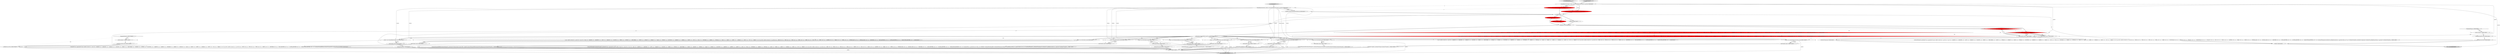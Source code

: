digraph {
64 [style = filled, label = "{setState(577)match(T__0)setState(578)query()setState(579)match(T__1)}@@@120@@@['0', '0', '1']", fillcolor = white, shape = ellipse image = "AAA0AAABBB3BBB"];
51 [style = filled, label = "_localctx.exception = re@@@157@@@['0', '0', '1']", fillcolor = white, shape = ellipse image = "AAA0AAABBB3BBB"];
11 [style = filled, label = "{setState(308)match(T__0)setState(317)_la = _input.LA(1)if ((((_la) & ~0x3f) == 0 && ((1L << _la) & ((1L << T__0) | (1L << ANALYZE) | (1L << ANALYZED) | (1L << CAST) | (1L << CATALOGS) | (1L << COLUMNS) | (1L << DEBUG) | (1L << EXECUTABLE) | (1L << EXISTS) | (1L << EXPLAIN) | (1L << EXTRACT) | (1L << FALSE) | (1L << FORMAT) | (1L << FUNCTIONS) | (1L << GRAPHVIZ) | (1L << MAPPED) | (1L << MATCH) | (1L << NOT) | (1L << NULL) | (1L << OPTIMIZED) | (1L << PARSED) | (1L << PHYSICAL) | (1L << PLAN) | (1L << RLIKE) | (1L << QUERY) | (1L << SCHEMAS) | (1L << SHOW) | (1L << SYS) | (1L << TABLES))) != 0) || ((((_la - 64)) & ~0x3f) == 0 && ((1L << (_la - 64)) & ((1L << (TEXT - 64)) | (1L << (TRUE - 64)) | (1L << (TYPE - 64)) | (1L << (TYPES - 64)) | (1L << (VERIFY - 64)) | (1L << (FUNCTION_ESC - 64)) | (1L << (DATE_ESC - 64)) | (1L << (TIME_ESC - 64)) | (1L << (TIMESTAMP_ESC - 64)) | (1L << (GUID_ESC - 64)) | (1L << (PLUS - 64)) | (1L << (MINUS - 64)) | (1L << (ASTERISK - 64)) | (1L << (PARAM - 64)) | (1L << (STRING - 64)) | (1L << (INTEGER_VALUE - 64)) | (1L << (DECIMAL_VALUE - 64)) | (1L << (IDENTIFIER - 64)) | (1L << (DIGIT_IDENTIFIER - 64)) | (1L << (QUOTED_IDENTIFIER - 64)) | (1L << (BACKQUOTED_IDENTIFIER - 64)))) != 0)) {{setState(309)expression()setState(314)_errHandler.sync(this)_la = _input.LA(1)while (_la == T__2) {{{setState(310)match(T__2)setState(311)expression()}}setState(316)_errHandler.sync(this)_la = _input.LA(1)}}}setState(319)match(T__1)}@@@11@@@['1', '1', '0']", fillcolor = white, shape = ellipse image = "AAA0AAABBB1BBB"];
31 [style = filled, label = "enterOuterAlt(_localctx,1)@@@11@@@['0', '0', '1']", fillcolor = white, shape = ellipse image = "AAA0AAABBB3BBB"];
27 [style = filled, label = "_localctx = new StarContext(_localctx)@@@51@@@['0', '0', '1']", fillcolor = white, shape = ellipse image = "AAA0AAABBB3BBB"];
45 [style = filled, label = "{setState(557)_la = _input.LA(1)if ((((_la) & ~0x3f) == 0 && ((1L << _la) & ((1L << ANALYZE) | (1L << ANALYZED) | (1L << CATALOGS) | (1L << COLUMNS) | (1L << DEBUG) | (1L << EXECUTABLE) | (1L << EXPLAIN) | (1L << FORMAT) | (1L << FUNCTIONS) | (1L << GRAPHVIZ) | (1L << MAPPED) | (1L << OPTIMIZED) | (1L << PARSED) | (1L << PHYSICAL) | (1L << PLAN) | (1L << RLIKE) | (1L << QUERY) | (1L << SCHEMAS) | (1L << SHOW) | (1L << SYS) | (1L << TABLES))) != 0) || ((((_la - 64)) & ~0x3f) == 0 && ((1L << (_la - 64)) & ((1L << (TEXT - 64)) | (1L << (TYPE - 64)) | (1L << (TYPES - 64)) | (1L << (VERIFY - 64)) | (1L << (IDENTIFIER - 64)) | (1L << (DIGIT_IDENTIFIER - 64)) | (1L << (QUOTED_IDENTIFIER - 64)) | (1L << (BACKQUOTED_IDENTIFIER - 64)))) != 0)) {{setState(554)qualifiedName()setState(555)match(DOT)}}setState(559)match(ASTERISK)}@@@60@@@['0', '0', '1']", fillcolor = white, shape = ellipse image = "AAA0AAABBB3BBB"];
44 [style = filled, label = "_errHandler.recover(this,re)@@@159@@@['0', '0', '1']", fillcolor = white, shape = ellipse image = "AAA0AAABBB3BBB"];
15 [style = filled, label = "GroupingExpressionsContext _localctx = new GroupingExpressionsContext(_ctx,getState())@@@3@@@['1', '1', '0']", fillcolor = white, shape = ellipse image = "AAA0AAABBB1BBB"];
50 [style = filled, label = "_localctx = new FunctionCallContext(_localctx)@@@75@@@['0', '0', '1']", fillcolor = white, shape = ellipse image = "AAA0AAABBB3BBB"];
16 [style = filled, label = "RecognitionException re@@@50@@@['1', '1', '0']", fillcolor = white, shape = diamond image = "AAA0AAABBB1BBB"];
65 [style = filled, label = "RecognitionException re@@@156@@@['0', '0', '1']", fillcolor = white, shape = diamond image = "AAA0AAABBB3BBB"];
14 [style = filled, label = "return _localctx@@@58@@@['1', '1', '0']", fillcolor = lightgray, shape = ellipse image = "AAA0AAABBB1BBB"];
52 [style = filled, label = "enterOuterAlt(_localctx,9)@@@137@@@['0', '0', '1']", fillcolor = white, shape = ellipse image = "AAA0AAABBB3BBB"];
19 [style = filled, label = "getInterpreter().adaptivePredict(_input,41,_ctx)@@@9@@@['0', '1', '0']", fillcolor = red, shape = diamond image = "AAA1AAABBB2BBB"];
59 [style = filled, label = "(((_la) & ~0x3f) == 0 && ((1L << _la) & ((1L << T__0) | (1L << ALL) | (1L << ANALYZE) | (1L << ANALYZED) | (1L << CAST) | (1L << CATALOGS) | (1L << COLUMNS) | (1L << DEBUG) | (1L << DISTINCT) | (1L << EXECUTABLE) | (1L << EXISTS) | (1L << EXPLAIN) | (1L << EXTRACT) | (1L << FALSE) | (1L << FORMAT) | (1L << FUNCTIONS) | (1L << GRAPHVIZ) | (1L << MAPPED) | (1L << MATCH) | (1L << NOT) | (1L << NULL) | (1L << OPTIMIZED) | (1L << PARSED) | (1L << PHYSICAL) | (1L << PLAN) | (1L << RLIKE) | (1L << QUERY) | (1L << SCHEMAS) | (1L << SHOW) | (1L << SYS) | (1L << TABLES))) != 0) || ((((_la - 64)) & ~0x3f) == 0 && ((1L << (_la - 64)) & ((1L << (TEXT - 64)) | (1L << (TRUE - 64)) | (1L << (TYPE - 64)) | (1L << (TYPES - 64)) | (1L << (VERIFY - 64)) | (1L << (PLUS - 64)) | (1L << (MINUS - 64)) | (1L << (ASTERISK - 64)) | (1L << (PARAM - 64)) | (1L << (STRING - 64)) | (1L << (INTEGER_VALUE - 64)) | (1L << (DECIMAL_VALUE - 64)) | (1L << (IDENTIFIER - 64)) | (1L << (DIGIT_IDENTIFIER - 64)) | (1L << (QUOTED_IDENTIFIER - 64)) | (1L << (BACKQUOTED_IDENTIFIER - 64)))) != 0)@@@84@@@['0', '0', '1']", fillcolor = white, shape = diamond image = "AAA0AAABBB3BBB"];
17 [style = filled, label = "_errHandler.sync(this)@@@8@@@['1', '1', '1']", fillcolor = white, shape = ellipse image = "AAA0AAABBB1BBB"];
53 [style = filled, label = "{setState(560)identifier()setState(561)match(T__0)setState(573)_la = _input.LA(1)if ((((_la) & ~0x3f) == 0 && ((1L << _la) & ((1L << T__0) | (1L << ALL) | (1L << ANALYZE) | (1L << ANALYZED) | (1L << CAST) | (1L << CATALOGS) | (1L << COLUMNS) | (1L << DEBUG) | (1L << DISTINCT) | (1L << EXECUTABLE) | (1L << EXISTS) | (1L << EXPLAIN) | (1L << EXTRACT) | (1L << FALSE) | (1L << FORMAT) | (1L << FUNCTIONS) | (1L << GRAPHVIZ) | (1L << MAPPED) | (1L << MATCH) | (1L << NOT) | (1L << NULL) | (1L << OPTIMIZED) | (1L << PARSED) | (1L << PHYSICAL) | (1L << PLAN) | (1L << RLIKE) | (1L << QUERY) | (1L << SCHEMAS) | (1L << SHOW) | (1L << SYS) | (1L << TABLES))) != 0) || ((((_la - 64)) & ~0x3f) == 0 && ((1L << (_la - 64)) & ((1L << (TEXT - 64)) | (1L << (TRUE - 64)) | (1L << (TYPE - 64)) | (1L << (TYPES - 64)) | (1L << (VERIFY - 64)) | (1L << (PLUS - 64)) | (1L << (MINUS - 64)) | (1L << (ASTERISK - 64)) | (1L << (PARAM - 64)) | (1L << (STRING - 64)) | (1L << (INTEGER_VALUE - 64)) | (1L << (DECIMAL_VALUE - 64)) | (1L << (IDENTIFIER - 64)) | (1L << (DIGIT_IDENTIFIER - 64)) | (1L << (QUOTED_IDENTIFIER - 64)) | (1L << (BACKQUOTED_IDENTIFIER - 64)))) != 0)) {{setState(563)_la = _input.LA(1)if (_la == ALL || _la == DISTINCT) {{setState(562)setQuantifier()}}setState(565)expression()setState(570)_errHandler.sync(this)_la = _input.LA(1)while (_la == T__2) {{{setState(566)match(T__2)setState(567)expression()}}setState(572)_errHandler.sync(this)_la = _input.LA(1)}}}setState(575)match(T__1)}@@@77@@@['0', '0', '1']", fillcolor = white, shape = ellipse image = "AAA0AAABBB3BBB"];
40 [style = filled, label = "_localctx = new ConstantDefaultContext(_localctx)@@@44@@@['0', '0', '1']", fillcolor = white, shape = ellipse image = "AAA0AAABBB3BBB"];
2 [style = filled, label = "getInterpreter().adaptivePredict(_input,40,_ctx)@@@9@@@['1', '0', '0']", fillcolor = red, shape = diamond image = "AAA1AAABBB1BBB"];
4 [style = filled, label = "setState(299)@@@7@@@['1', '0', '0']", fillcolor = red, shape = ellipse image = "AAA1AAABBB1BBB"];
5 [style = filled, label = "_errHandler.reportError(this,re)@@@52@@@['1', '1', '0']", fillcolor = white, shape = ellipse image = "AAA0AAABBB1BBB"];
13 [style = filled, label = "{exitRule()}@@@55@@@['1', '1', '0']", fillcolor = white, shape = ellipse image = "AAA0AAABBB1BBB"];
20 [style = filled, label = "(((_la) & ~0x3f) == 0 && ((1L << _la) & ((1L << T__0) | (1L << ANALYZE) | (1L << ANALYZED) | (1L << CAST) | (1L << CATALOGS) | (1L << COLUMNS) | (1L << DEBUG) | (1L << EXECUTABLE) | (1L << EXISTS) | (1L << EXPLAIN) | (1L << EXTRACT) | (1L << FALSE) | (1L << FORMAT) | (1L << FUNCTIONS) | (1L << GRAPHVIZ) | (1L << MAPPED) | (1L << MATCH) | (1L << NOT) | (1L << NULL) | (1L << OPTIMIZED) | (1L << PARSED) | (1L << PHYSICAL) | (1L << PLAN) | (1L << RLIKE) | (1L << QUERY) | (1L << SCHEMAS) | (1L << SHOW) | (1L << SYS) | (1L << TABLES))) != 0) || ((((_la - 64)) & ~0x3f) == 0 && ((1L << (_la - 64)) & ((1L << (TEXT - 64)) | (1L << (TRUE - 64)) | (1L << (TYPE - 64)) | (1L << (TYPES - 64)) | (1L << (VERIFY - 64)) | (1L << (FUNCTION_ESC - 64)) | (1L << (DATE_ESC - 64)) | (1L << (TIME_ESC - 64)) | (1L << (TIMESTAMP_ESC - 64)) | (1L << (GUID_ESC - 64)) | (1L << (PLUS - 64)) | (1L << (MINUS - 64)) | (1L << (ASTERISK - 64)) | (1L << (PARAM - 64)) | (1L << (STRING - 64)) | (1L << (INTEGER_VALUE - 64)) | (1L << (DECIMAL_VALUE - 64)) | (1L << (IDENTIFIER - 64)) | (1L << (DIGIT_IDENTIFIER - 64)) | (1L << (QUOTED_IDENTIFIER - 64)) | (1L << (BACKQUOTED_IDENTIFIER - 64)))) != 0)@@@16@@@['0', '1', '0']", fillcolor = red, shape = diamond image = "AAA1AAABBB2BBB"];
48 [style = filled, label = "{setState(583)match(T__0)setState(584)expression()setState(585)match(T__1)}@@@145@@@['0', '0', '1']", fillcolor = white, shape = ellipse image = "AAA0AAABBB3BBB"];
6 [style = filled, label = "groupingExpressions['1', '0', '0']", fillcolor = lightgray, shape = diamond image = "AAA0AAABBB1BBB"];
63 [style = filled, label = "enterOuterAlt(_localctx,8)@@@130@@@['0', '0', '1']", fillcolor = white, shape = ellipse image = "AAA0AAABBB3BBB"];
25 [style = filled, label = "enterOuterAlt(_localctx,3)@@@45@@@['0', '0', '1']", fillcolor = white, shape = ellipse image = "AAA0AAABBB3BBB"];
47 [style = filled, label = "(((_la) & ~0x3f) == 0 && ((1L << _la) & ((1L << ANALYZE) | (1L << ANALYZED) | (1L << CATALOGS) | (1L << COLUMNS) | (1L << DEBUG) | (1L << EXECUTABLE) | (1L << EXPLAIN) | (1L << FORMAT) | (1L << FUNCTIONS) | (1L << GRAPHVIZ) | (1L << MAPPED) | (1L << OPTIMIZED) | (1L << PARSED) | (1L << PHYSICAL) | (1L << PLAN) | (1L << RLIKE) | (1L << QUERY) | (1L << SCHEMAS) | (1L << SHOW) | (1L << SYS) | (1L << TABLES))) != 0) || ((((_la - 64)) & ~0x3f) == 0 && ((1L << (_la - 64)) & ((1L << (TEXT - 64)) | (1L << (TYPE - 64)) | (1L << (TYPES - 64)) | (1L << (VERIFY - 64)) | (1L << (IDENTIFIER - 64)) | (1L << (DIGIT_IDENTIFIER - 64)) | (1L << (QUOTED_IDENTIFIER - 64)) | (1L << (BACKQUOTED_IDENTIFIER - 64)))) != 0)@@@63@@@['0', '0', '1']", fillcolor = white, shape = diamond image = "AAA0AAABBB3BBB"];
34 [style = filled, label = "{setState(552)constant()}@@@46@@@['0', '0', '1']", fillcolor = white, shape = ellipse image = "AAA0AAABBB3BBB"];
41 [style = filled, label = "enterOuterAlt(_localctx,6)@@@76@@@['0', '0', '1']", fillcolor = white, shape = ellipse image = "AAA0AAABBB3BBB"];
28 [style = filled, label = "_localctx = new SubqueryExpressionContext(_localctx)@@@118@@@['0', '0', '1']", fillcolor = white, shape = ellipse image = "AAA0AAABBB3BBB"];
24 [style = filled, label = "enterRule(_localctx,52,RULE_primaryExpression)@@@4@@@['0', '0', '1']", fillcolor = white, shape = ellipse image = "AAA0AAABBB3BBB"];
22 [style = filled, label = "setState(321)@@@7@@@['0', '1', '0']", fillcolor = red, shape = ellipse image = "AAA1AAABBB2BBB"];
46 [style = filled, label = "enterOuterAlt(_localctx,7)@@@119@@@['0', '0', '1']", fillcolor = white, shape = ellipse image = "AAA0AAABBB3BBB"];
39 [style = filled, label = "primaryExpression['0', '0', '1']", fillcolor = lightgray, shape = diamond image = "AAA0AAABBB3BBB"];
49 [style = filled, label = "_localctx = new StarContext(_localctx)@@@58@@@['0', '0', '1']", fillcolor = white, shape = ellipse image = "AAA0AAABBB3BBB"];
61 [style = filled, label = "enterOuterAlt(_localctx,2)@@@28@@@['0', '0', '1']", fillcolor = white, shape = ellipse image = "AAA0AAABBB3BBB"];
43 [style = filled, label = "{setState(582)qualifiedName()}@@@138@@@['0', '0', '1']", fillcolor = white, shape = ellipse image = "AAA0AAABBB3BBB"];
37 [style = filled, label = "_localctx = new ColumnReferenceContext(_localctx)@@@129@@@['0', '0', '1']", fillcolor = white, shape = ellipse image = "AAA0AAABBB3BBB"];
30 [style = filled, label = "enterOuterAlt(_localctx,10)@@@144@@@['0', '0', '1']", fillcolor = white, shape = ellipse image = "AAA0AAABBB3BBB"];
23 [style = filled, label = "enterOuterAlt(_localctx,5)@@@59@@@['0', '0', '1']", fillcolor = white, shape = ellipse image = "AAA0AAABBB3BBB"];
1 [style = filled, label = "enterOuterAlt(_localctx,1)@@@10@@@['1', '1', '0']", fillcolor = white, shape = ellipse image = "AAA0AAABBB1BBB"];
56 [style = filled, label = "getInterpreter().adaptivePredict(_input,83,_ctx)@@@9@@@['0', '0', '1']", fillcolor = white, shape = diamond image = "AAA0AAABBB3BBB"];
12 [style = filled, label = "enterOuterAlt(_localctx,2)@@@42@@@['1', '1', '0']", fillcolor = white, shape = ellipse image = "AAA0AAABBB1BBB"];
18 [style = filled, label = "groupingExpressions['0', '1', '0']", fillcolor = lightgray, shape = diamond image = "AAA0AAABBB2BBB"];
57 [style = filled, label = "_localctx = new ParenthesizedExpressionContext(_localctx)@@@143@@@['0', '0', '1']", fillcolor = white, shape = ellipse image = "AAA0AAABBB3BBB"];
29 [style = filled, label = "{setState(545)match(EXTRACT)setState(546)match(T__0)setState(547)((ExtractContext)_localctx).field = identifier()setState(548)match(FROM)setState(549)valueExpression(0)setState(550)match(T__1)}@@@29@@@['0', '0', '1']", fillcolor = white, shape = ellipse image = "AAA0AAABBB3BBB"];
62 [style = filled, label = "PrimaryExpressionContext _localctx = new PrimaryExpressionContext(_ctx,getState())@@@3@@@['0', '0', '1']", fillcolor = white, shape = ellipse image = "AAA0AAABBB3BBB"];
58 [style = filled, label = "enterOuterAlt(_localctx,4)@@@52@@@['0', '0', '1']", fillcolor = white, shape = ellipse image = "AAA0AAABBB3BBB"];
7 [style = filled, label = "{setState(320)expression()}@@@43@@@['1', '1', '0']", fillcolor = white, shape = ellipse image = "AAA0AAABBB1BBB"];
33 [style = filled, label = "{setState(538)match(CAST)setState(539)match(T__0)setState(540)expression()setState(541)match(AS)setState(542)dataType()setState(543)match(T__1)}@@@12@@@['0', '0', '1']", fillcolor = white, shape = ellipse image = "AAA0AAABBB3BBB"];
42 [style = filled, label = "setState(587)@@@7@@@['0', '0', '1']", fillcolor = white, shape = ellipse image = "AAA0AAABBB3BBB"];
55 [style = filled, label = "_errHandler.reportError(this,re)@@@158@@@['0', '0', '1']", fillcolor = white, shape = ellipse image = "AAA0AAABBB3BBB"];
60 [style = filled, label = "return _localctx@@@164@@@['0', '0', '1']", fillcolor = lightgray, shape = ellipse image = "AAA0AAABBB3BBB"];
32 [style = filled, label = "_localctx = new DereferenceContext(_localctx)@@@136@@@['0', '0', '1']", fillcolor = white, shape = ellipse image = "AAA0AAABBB3BBB"];
10 [style = filled, label = "enterRule(_localctx,22,RULE_groupingExpressions)@@@4@@@['1', '0', '0']", fillcolor = red, shape = ellipse image = "AAA1AAABBB1BBB"];
0 [style = filled, label = "int _la@@@5@@@['1', '1', '1']", fillcolor = white, shape = ellipse image = "AAA0AAABBB1BBB"];
35 [style = filled, label = "_localctx = new ExtractContext(_localctx)@@@27@@@['0', '0', '1']", fillcolor = white, shape = ellipse image = "AAA0AAABBB3BBB"];
3 [style = filled, label = "_errHandler.recover(this,re)@@@53@@@['1', '1', '0']", fillcolor = white, shape = ellipse image = "AAA0AAABBB1BBB"];
26 [style = filled, label = "{exitRule()}@@@161@@@['0', '0', '1']", fillcolor = white, shape = ellipse image = "AAA0AAABBB3BBB"];
9 [style = filled, label = "_localctx.exception = re@@@51@@@['1', '1', '0']", fillcolor = white, shape = ellipse image = "AAA0AAABBB1BBB"];
54 [style = filled, label = "_localctx = new CastContext(_localctx)@@@10@@@['0', '0', '1']", fillcolor = white, shape = ellipse image = "AAA0AAABBB3BBB"];
21 [style = filled, label = "enterRule(_localctx,24,RULE_groupingExpressions)@@@4@@@['0', '1', '0']", fillcolor = red, shape = ellipse image = "AAA1AAABBB2BBB"];
36 [style = filled, label = "{setState(581)identifier()}@@@131@@@['0', '0', '1']", fillcolor = white, shape = ellipse image = "AAA0AAABBB3BBB"];
38 [style = filled, label = "{setState(553)match(ASTERISK)}@@@53@@@['0', '0', '1']", fillcolor = white, shape = ellipse image = "AAA0AAABBB3BBB"];
8 [style = filled, label = "(((_la) & ~0x3f) == 0 && ((1L << _la) & ((1L << T__0) | (1L << ANALYZE) | (1L << ANALYZED) | (1L << CAST) | (1L << CATALOGS) | (1L << COLUMNS) | (1L << DEBUG) | (1L << EXECUTABLE) | (1L << EXISTS) | (1L << EXPLAIN) | (1L << EXTRACT) | (1L << FALSE) | (1L << FORMAT) | (1L << FUNCTIONS) | (1L << GRAPHVIZ) | (1L << MAPPED) | (1L << MATCH) | (1L << NOT) | (1L << NULL) | (1L << OPTIMIZED) | (1L << PARSED) | (1L << PHYSICAL) | (1L << PLAN) | (1L << RLIKE) | (1L << QUERY) | (1L << SCHEMAS) | (1L << SHOW) | (1L << SYS) | (1L << TABLES))) != 0) || ((((_la - 64)) & ~0x3f) == 0 && ((1L << (_la - 64)) & ((1L << (TEXT - 64)) | (1L << (TRUE - 64)) | (1L << (TYPE - 64)) | (1L << (TYPES - 64)) | (1L << (VERIFY - 64)) | (1L << (PLUS - 64)) | (1L << (MINUS - 64)) | (1L << (ASTERISK - 64)) | (1L << (PARAM - 64)) | (1L << (STRING - 64)) | (1L << (INTEGER_VALUE - 64)) | (1L << (DECIMAL_VALUE - 64)) | (1L << (IDENTIFIER - 64)) | (1L << (DIGIT_IDENTIFIER - 64)) | (1L << (QUOTED_IDENTIFIER - 64)) | (1L << (BACKQUOTED_IDENTIFIER - 64)))) != 0)@@@16@@@['1', '0', '0']", fillcolor = red, shape = diamond image = "AAA1AAABBB1BBB"];
5->3 [style = bold, label=""];
56->35 [style = dotted, label="true"];
15->10 [style = bold, label=""];
39->62 [style = bold, label=""];
16->9 [style = dotted, label="true"];
2->19 [style = dashed, label="0"];
25->34 [style = bold, label=""];
23->45 [style = bold, label=""];
0->11 [style = solid, label="_la"];
32->52 [style = bold, label=""];
56->27 [style = dotted, label="true"];
15->21 [style = bold, label=""];
56->27 [style = bold, label=""];
35->61 [style = solid, label="_localctx"];
40->25 [style = bold, label=""];
27->58 [style = bold, label=""];
43->26 [style = bold, label=""];
65->51 [style = dotted, label="true"];
37->60 [style = solid, label="_localctx"];
32->60 [style = solid, label="_localctx"];
40->25 [style = solid, label="_localctx"];
54->31 [style = solid, label="_localctx"];
63->36 [style = bold, label=""];
12->7 [style = bold, label=""];
56->54 [style = bold, label=""];
65->51 [style = bold, label=""];
19->1 [style = bold, label=""];
26->60 [style = bold, label=""];
56->61 [style = dotted, label="true"];
34->26 [style = bold, label=""];
27->60 [style = solid, label="_localctx"];
11->13 [style = bold, label=""];
16->5 [style = dotted, label="true"];
56->58 [style = dotted, label="true"];
9->5 [style = bold, label=""];
62->28 [style = solid, label="_localctx"];
56->54 [style = dotted, label="true"];
38->26 [style = bold, label=""];
15->12 [style = solid, label="_localctx"];
56->31 [style = dotted, label="true"];
62->37 [style = solid, label="_localctx"];
13->14 [style = bold, label=""];
10->24 [style = dashed, label="0"];
16->9 [style = bold, label=""];
28->60 [style = solid, label="_localctx"];
2->8 [style = dotted, label="true"];
62->54 [style = solid, label="_localctx"];
50->60 [style = solid, label="_localctx"];
21->0 [style = bold, label=""];
19->12 [style = bold, label=""];
27->58 [style = solid, label="_localctx"];
56->32 [style = bold, label=""];
56->23 [style = dotted, label="true"];
24->0 [style = bold, label=""];
35->61 [style = bold, label=""];
0->42 [style = bold, label=""];
18->15 [style = bold, label=""];
2->56 [style = dashed, label="0"];
40->60 [style = solid, label="_localctx"];
4->22 [style = dashed, label="0"];
56->57 [style = bold, label=""];
56->25 [style = dotted, label="true"];
56->47 [style = dotted, label="true"];
15->21 [style = solid, label="_localctx"];
37->63 [style = solid, label="_localctx"];
1->11 [style = bold, label=""];
29->26 [style = bold, label=""];
41->53 [style = bold, label=""];
0->53 [style = solid, label="_la"];
56->52 [style = dotted, label="true"];
17->2 [style = bold, label=""];
31->33 [style = bold, label=""];
56->50 [style = bold, label=""];
10->0 [style = bold, label=""];
57->30 [style = bold, label=""];
37->63 [style = bold, label=""];
2->12 [style = dotted, label="true"];
65->44 [style = dotted, label="true"];
22->17 [style = bold, label=""];
62->49 [style = solid, label="_localctx"];
61->29 [style = bold, label=""];
28->46 [style = solid, label="_localctx"];
56->40 [style = bold, label=""];
62->24 [style = solid, label="_localctx"];
50->41 [style = bold, label=""];
54->60 [style = solid, label="_localctx"];
0->45 [style = solid, label="_la"];
19->1 [style = dotted, label="true"];
15->10 [style = solid, label="_localctx"];
1->54 [style = dashed, label="0"];
4->17 [style = bold, label=""];
56->50 [style = dotted, label="true"];
56->28 [style = dotted, label="true"];
2->1 [style = bold, label=""];
56->37 [style = bold, label=""];
19->12 [style = dotted, label="true"];
49->23 [style = bold, label=""];
6->15 [style = bold, label=""];
56->35 [style = bold, label=""];
62->40 [style = solid, label="_localctx"];
33->26 [style = bold, label=""];
48->26 [style = bold, label=""];
58->38 [style = bold, label=""];
52->43 [style = bold, label=""];
32->52 [style = solid, label="_localctx"];
62->24 [style = bold, label=""];
56->40 [style = dotted, label="true"];
53->26 [style = bold, label=""];
56->57 [style = dotted, label="true"];
62->50 [style = solid, label="_localctx"];
50->41 [style = solid, label="_localctx"];
56->32 [style = dotted, label="true"];
7->13 [style = bold, label=""];
8->47 [style = dashed, label="0"];
57->60 [style = solid, label="_localctx"];
10->21 [style = dashed, label="0"];
56->49 [style = bold, label=""];
62->27 [style = solid, label="_localctx"];
46->64 [style = bold, label=""];
19->20 [style = dotted, label="true"];
42->17 [style = bold, label=""];
8->20 [style = dashed, label="0"];
62->57 [style = solid, label="_localctx"];
36->26 [style = bold, label=""];
65->55 [style = dotted, label="true"];
16->3 [style = dotted, label="true"];
17->19 [style = bold, label=""];
56->37 [style = dotted, label="true"];
49->60 [style = solid, label="_localctx"];
2->12 [style = bold, label=""];
15->62 [style = dashed, label="0"];
64->26 [style = bold, label=""];
55->44 [style = bold, label=""];
28->46 [style = bold, label=""];
56->30 [style = dotted, label="true"];
54->31 [style = bold, label=""];
44->26 [style = bold, label=""];
51->55 [style = bold, label=""];
0->4 [style = bold, label=""];
57->30 [style = solid, label="_localctx"];
2->1 [style = dotted, label="true"];
56->41 [style = dotted, label="true"];
56->59 [style = dotted, label="true"];
29->60 [style = solid, label="_localctx"];
0->22 [style = bold, label=""];
56->28 [style = bold, label=""];
15->1 [style = solid, label="_localctx"];
12->28 [style = dashed, label="0"];
4->42 [style = dashed, label="0"];
3->13 [style = bold, label=""];
56->46 [style = dotted, label="true"];
45->26 [style = bold, label=""];
56->49 [style = dotted, label="true"];
56->63 [style = dotted, label="true"];
62->35 [style = solid, label="_localctx"];
17->56 [style = bold, label=""];
30->48 [style = bold, label=""];
15->14 [style = solid, label="_localctx"];
49->23 [style = solid, label="_localctx"];
62->32 [style = solid, label="_localctx"];
}
